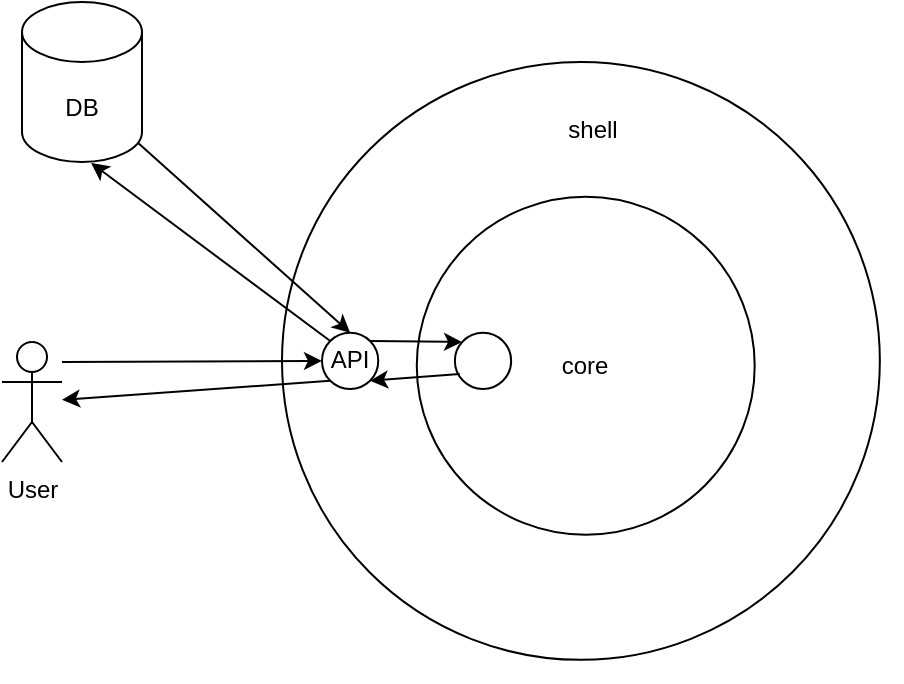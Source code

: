 <mxfile version="20.2.3" type="device"><diagram id="7piWuRjdsE9HgTwoNP3j" name="Page-1"><mxGraphModel dx="856" dy="449" grid="1" gridSize="10" guides="1" tooltips="1" connect="1" arrows="1" fold="1" page="1" pageScale="1" pageWidth="850" pageHeight="1100" math="0" shadow="0"><root><mxCell id="0"/><mxCell id="1" parent="0"/><mxCell id="XdvE7U-RhhkaCJ-9m3VG-3" value="" style="group" vertex="1" connectable="0" parent="1"><mxGeometry x="300" y="310" width="310" height="310" as="geometry"/></mxCell><mxCell id="XdvE7U-RhhkaCJ-9m3VG-2" value="" style="ellipse;whiteSpace=wrap;html=1;aspect=fixed;" vertex="1" parent="XdvE7U-RhhkaCJ-9m3VG-3"><mxGeometry width="298.929" height="298.929" as="geometry"/></mxCell><mxCell id="XdvE7U-RhhkaCJ-9m3VG-1" value="core" style="ellipse;whiteSpace=wrap;html=1;aspect=fixed;" vertex="1" parent="XdvE7U-RhhkaCJ-9m3VG-3"><mxGeometry x="67.391" y="67.391" width="168.96" height="168.96" as="geometry"/></mxCell><mxCell id="XdvE7U-RhhkaCJ-9m3VG-4" value="shell" style="text;html=1;strokeColor=none;fillColor=none;align=center;verticalAlign=middle;whiteSpace=wrap;rounded=0;" vertex="1" parent="XdvE7U-RhhkaCJ-9m3VG-3"><mxGeometry x="114.565" y="13.478" width="80.87" height="40.435" as="geometry"/></mxCell><mxCell id="XdvE7U-RhhkaCJ-9m3VG-13" value="API" style="ellipse;whiteSpace=wrap;html=1;aspect=fixed;" vertex="1" parent="XdvE7U-RhhkaCJ-9m3VG-3"><mxGeometry x="20" y="135.4" width="28.13" height="28.13" as="geometry"/></mxCell><mxCell id="XdvE7U-RhhkaCJ-9m3VG-14" value="" style="ellipse;whiteSpace=wrap;html=1;aspect=fixed;" vertex="1" parent="XdvE7U-RhhkaCJ-9m3VG-3"><mxGeometry x="86.44" y="135.4" width="28.13" height="28.13" as="geometry"/></mxCell><mxCell id="XdvE7U-RhhkaCJ-9m3VG-15" value="" style="endArrow=classic;html=1;rounded=0;exitX=1;exitY=0;exitDx=0;exitDy=0;" edge="1" parent="XdvE7U-RhhkaCJ-9m3VG-3" source="XdvE7U-RhhkaCJ-9m3VG-13"><mxGeometry width="50" height="50" relative="1" as="geometry"><mxPoint x="40" y="140" as="sourcePoint"/><mxPoint x="90" y="140" as="targetPoint"/></mxGeometry></mxCell><mxCell id="XdvE7U-RhhkaCJ-9m3VG-22" value="" style="endArrow=classic;html=1;rounded=0;exitX=0.085;exitY=0.733;exitDx=0;exitDy=0;exitPerimeter=0;entryX=1;entryY=1;entryDx=0;entryDy=0;" edge="1" parent="XdvE7U-RhhkaCJ-9m3VG-3" source="XdvE7U-RhhkaCJ-9m3VG-14" target="XdvE7U-RhhkaCJ-9m3VG-13"><mxGeometry width="50" height="50" relative="1" as="geometry"><mxPoint x="90" y="190" as="sourcePoint"/><mxPoint x="140" y="140" as="targetPoint"/></mxGeometry></mxCell><mxCell id="XdvE7U-RhhkaCJ-9m3VG-7" value="" style="endArrow=classic;html=1;rounded=0;entryX=0;entryY=0.5;entryDx=0;entryDy=0;" edge="1" parent="1" target="XdvE7U-RhhkaCJ-9m3VG-13"><mxGeometry width="50" height="50" relative="1" as="geometry"><mxPoint x="190" y="460" as="sourcePoint"/><mxPoint x="320" y="459" as="targetPoint"/></mxGeometry></mxCell><mxCell id="XdvE7U-RhhkaCJ-9m3VG-19" value="User" style="shape=umlActor;verticalLabelPosition=bottom;verticalAlign=top;html=1;outlineConnect=0;" vertex="1" parent="1"><mxGeometry x="160" y="450" width="30" height="60" as="geometry"/></mxCell><mxCell id="XdvE7U-RhhkaCJ-9m3VG-24" value="" style="endArrow=classic;html=1;rounded=0;exitX=0;exitY=1;exitDx=0;exitDy=0;" edge="1" parent="1" source="XdvE7U-RhhkaCJ-9m3VG-13" target="XdvE7U-RhhkaCJ-9m3VG-19"><mxGeometry width="50" height="50" relative="1" as="geometry"><mxPoint x="390" y="520" as="sourcePoint"/><mxPoint x="440" y="470" as="targetPoint"/></mxGeometry></mxCell><mxCell id="XdvE7U-RhhkaCJ-9m3VG-25" value="DB" style="shape=cylinder3;whiteSpace=wrap;html=1;boundedLbl=1;backgroundOutline=1;size=15;" vertex="1" parent="1"><mxGeometry x="170" y="280" width="60" height="80" as="geometry"/></mxCell><mxCell id="XdvE7U-RhhkaCJ-9m3VG-26" value="" style="endArrow=classic;html=1;rounded=0;exitX=0;exitY=0;exitDx=0;exitDy=0;entryX=0.576;entryY=1.006;entryDx=0;entryDy=0;entryPerimeter=0;" edge="1" parent="1" source="XdvE7U-RhhkaCJ-9m3VG-13" target="XdvE7U-RhhkaCJ-9m3VG-25"><mxGeometry width="50" height="50" relative="1" as="geometry"><mxPoint x="450" y="500" as="sourcePoint"/><mxPoint x="500" y="450" as="targetPoint"/></mxGeometry></mxCell><mxCell id="XdvE7U-RhhkaCJ-9m3VG-27" value="" style="endArrow=classic;html=1;rounded=0;exitX=0.968;exitY=0.882;exitDx=0;exitDy=0;exitPerimeter=0;entryX=0.5;entryY=0;entryDx=0;entryDy=0;" edge="1" parent="1" source="XdvE7U-RhhkaCJ-9m3VG-25" target="XdvE7U-RhhkaCJ-9m3VG-13"><mxGeometry width="50" height="50" relative="1" as="geometry"><mxPoint x="450" y="500" as="sourcePoint"/><mxPoint x="500" y="450" as="targetPoint"/></mxGeometry></mxCell></root></mxGraphModel></diagram></mxfile>